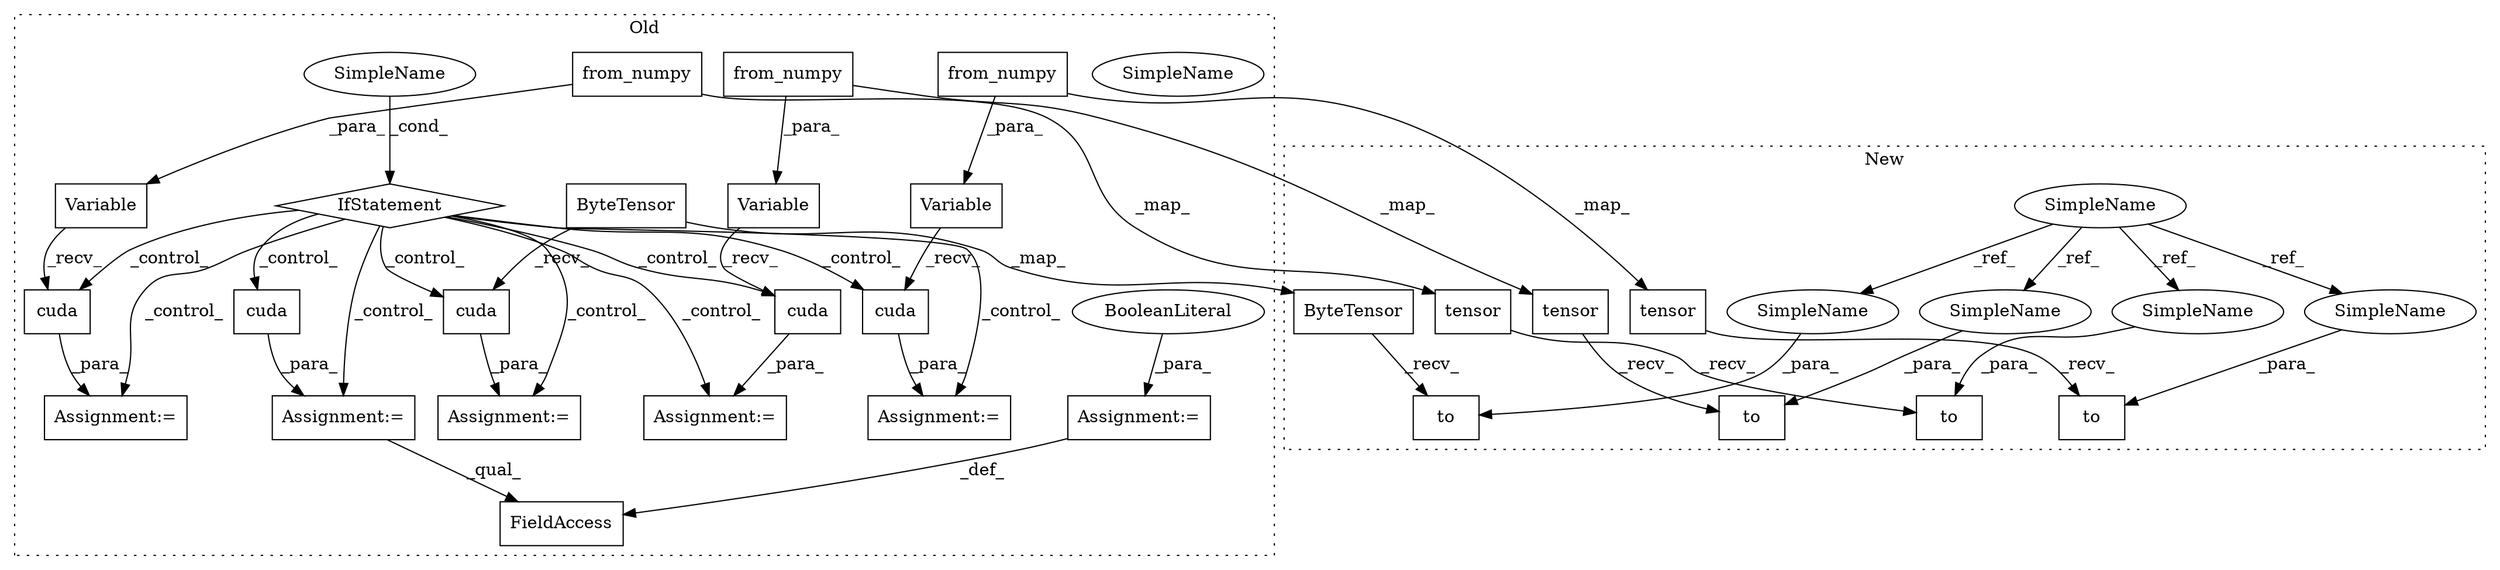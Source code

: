 digraph G {
subgraph cluster0 {
1 [label="Variable" a="32" s="3125,3159" l="9,1" shape="box"];
3 [label="Assignment:=" a="7" s="3340" l="1" shape="box"];
4 [label="IfStatement" a="25" s="3205,3213" l="4,2" shape="diamond"];
5 [label="cuda" a="32" s="3351" l="6" shape="box"];
6 [label="SimpleName" a="42" s="3209" l="4" shape="ellipse"];
9 [label="cuda" a="32" s="3241" l="6" shape="box"];
10 [label="Assignment:=" a="7" s="3231" l="1" shape="box"];
11 [label="cuda" a="32" s="3385" l="6" shape="box"];
12 [label="Assignment:=" a="7" s="3374" l="1" shape="box"];
13 [label="Variable" a="32" s="2960,2993" l="9,1" shape="box"];
14 [label="cuda" a="32" s="3317" l="6" shape="box"];
15 [label="Assignment:=" a="7" s="3306" l="1" shape="box"];
16 [label="Variable" a="32" s="3074,3108" l="9,1" shape="box"];
18 [label="from_numpy" a="32" s="3089,3107" l="11,1" shape="box"];
21 [label="from_numpy" a="32" s="3140,3158" l="11,1" shape="box"];
24 [label="from_numpy" a="32" s="2975,2992" l="11,1" shape="box"];
25 [label="cuda" a="32" s="3283" l="6" shape="box"];
26 [label="FieldAccess" a="22" s="3582" l="26" shape="box"];
28 [label="ByteTensor" a="32" s="3182,3198" l="11,1" shape="box"];
29 [label="Assignment:=" a="7" s="3268" l="1" shape="box"];
30 [label="Assignment:=" a="7" s="3608" l="1" shape="box"];
31 [label="BooleanLiteral" a="9" s="3609" l="5" shape="ellipse"];
36 [label="SimpleName" a="42" s="3209" l="4" shape="ellipse"];
label = "Old";
style="dotted";
}
subgraph cluster1 {
2 [label="to" a="32" s="3153,3162" l="3,1" shape="box"];
7 [label="SimpleName" a="42" s="2445" l="6" shape="ellipse"];
8 [label="to" a="32" s="3055,3064" l="3,1" shape="box"];
17 [label="tensor" a="32" s="3039,3053" l="7,1" shape="box"];
19 [label="to" a="32" s="3103,3112" l="3,1" shape="box"];
20 [label="tensor" a="32" s="3087,3101" l="7,1" shape="box"];
22 [label="to" a="32" s="2951,2960" l="3,1" shape="box"];
23 [label="tensor" a="32" s="2936,2949" l="7,1" shape="box"];
27 [label="ByteTensor" a="32" s="3135,3151" l="11,1" shape="box"];
32 [label="SimpleName" a="42" s="2954" l="6" shape="ellipse"];
33 [label="SimpleName" a="42" s="3106" l="6" shape="ellipse"];
34 [label="SimpleName" a="42" s="3058" l="6" shape="ellipse"];
35 [label="SimpleName" a="42" s="3156" l="6" shape="ellipse"];
label = "New";
style="dotted";
}
1 -> 5 [label="_recv_"];
4 -> 5 [label="_control_"];
4 -> 25 [label="_control_"];
4 -> 3 [label="_control_"];
4 -> 29 [label="_control_"];
4 -> 9 [label="_control_"];
4 -> 10 [label="_control_"];
4 -> 12 [label="_control_"];
4 -> 14 [label="_control_"];
4 -> 15 [label="_control_"];
4 -> 11 [label="_control_"];
5 -> 3 [label="_para_"];
7 -> 33 [label="_ref_"];
7 -> 35 [label="_ref_"];
7 -> 34 [label="_ref_"];
7 -> 32 [label="_ref_"];
9 -> 10 [label="_para_"];
11 -> 12 [label="_para_"];
13 -> 9 [label="_recv_"];
14 -> 15 [label="_para_"];
16 -> 14 [label="_recv_"];
17 -> 8 [label="_recv_"];
18 -> 17 [label="_map_"];
18 -> 16 [label="_para_"];
20 -> 19 [label="_recv_"];
21 -> 20 [label="_map_"];
21 -> 1 [label="_para_"];
23 -> 22 [label="_recv_"];
24 -> 13 [label="_para_"];
24 -> 23 [label="_map_"];
25 -> 29 [label="_para_"];
27 -> 2 [label="_recv_"];
28 -> 27 [label="_map_"];
28 -> 11 [label="_recv_"];
29 -> 26 [label="_qual_"];
30 -> 26 [label="_def_"];
31 -> 30 [label="_para_"];
32 -> 22 [label="_para_"];
33 -> 19 [label="_para_"];
34 -> 8 [label="_para_"];
35 -> 2 [label="_para_"];
36 -> 4 [label="_cond_"];
}